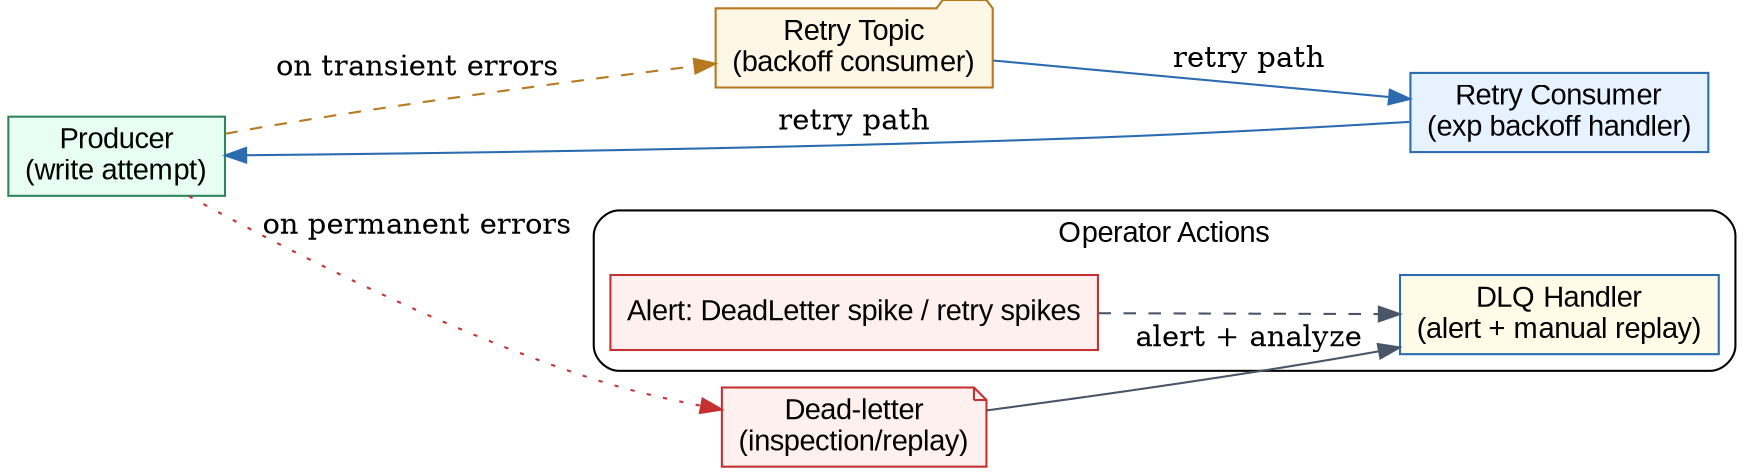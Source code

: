 digraph retry_deadletter_flow {
  rankdir=LR;
  graph [fontname="Arial"];
  node [shape=box, fontname="Arial", fillcolor="#F7FAFC", style=filled, color="#2B6CB0"];

  producer [label="Producer\n(write attempt)", fillcolor="#E6FFF2", color="#2F855A"];
  retry_topic [label="Retry Topic\n(backoff consumer)", shape=folder, fillcolor="#FFF7E6", color="#B7791F"];
  dead [label="Dead-letter\n(inspection/replay)", shape=note, color="#C53030", fillcolor="#FFF0F0", style=filled];
  retry_consumer [label="Retry Consumer\n(exp backoff handler)", fillcolor="#E6F2FF"];
  dlq_handler [label="DLQ Handler\n(alert + manual replay)", fillcolor="#FFFBE6"];

  producer -> retry_topic [label="on transient errors", style=dashed, color="#B7791F"];
  producer -> dead [label="on permanent errors", style=dotted, color="#C53030"];
  retry_topic -> retry_consumer -> producer [label="retry path", color="#2B6CB0"];
  dead -> dlq_handler [label="alert + analyze", color="#4A5568"];

  subgraph cluster_ops {
    label="Operator Actions";
    style=rounded;
    alert [label="Alert: DeadLetter spike / retry spikes", fillcolor="#FFF0F0", color="#C53030"];
    alert -> dlq_handler [style=dashed, color="#4A5568"];
  }
}
